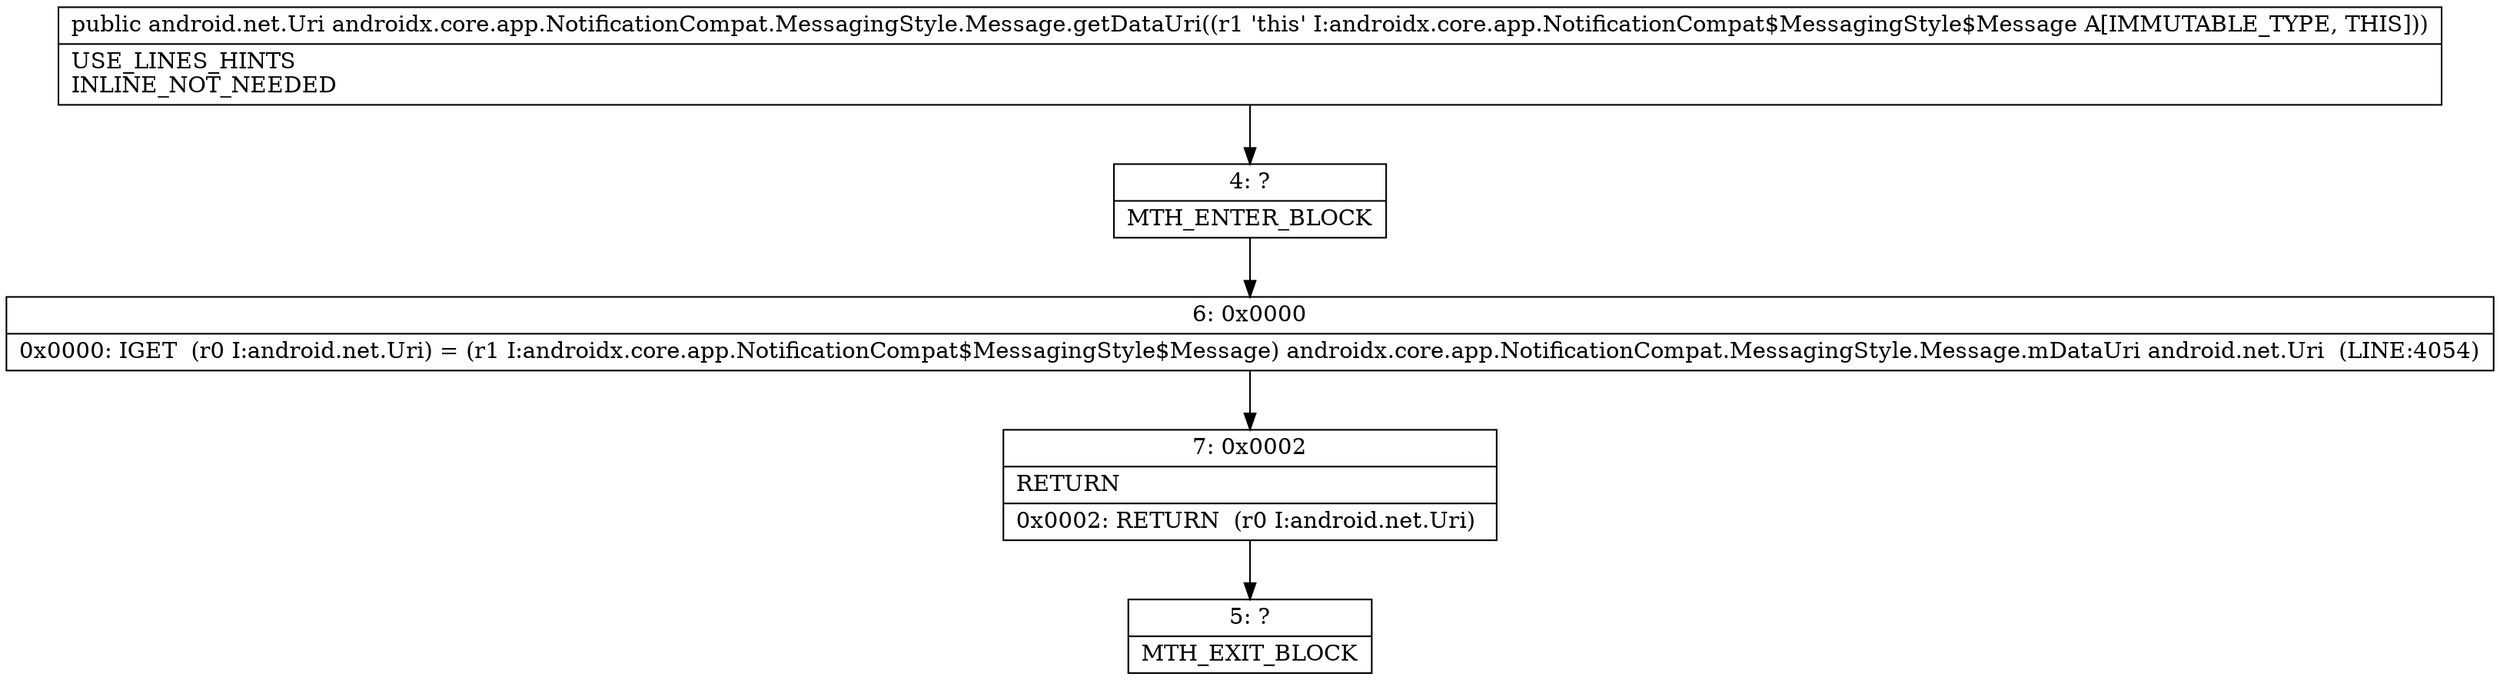 digraph "CFG forandroidx.core.app.NotificationCompat.MessagingStyle.Message.getDataUri()Landroid\/net\/Uri;" {
Node_4 [shape=record,label="{4\:\ ?|MTH_ENTER_BLOCK\l}"];
Node_6 [shape=record,label="{6\:\ 0x0000|0x0000: IGET  (r0 I:android.net.Uri) = (r1 I:androidx.core.app.NotificationCompat$MessagingStyle$Message) androidx.core.app.NotificationCompat.MessagingStyle.Message.mDataUri android.net.Uri  (LINE:4054)\l}"];
Node_7 [shape=record,label="{7\:\ 0x0002|RETURN\l|0x0002: RETURN  (r0 I:android.net.Uri) \l}"];
Node_5 [shape=record,label="{5\:\ ?|MTH_EXIT_BLOCK\l}"];
MethodNode[shape=record,label="{public android.net.Uri androidx.core.app.NotificationCompat.MessagingStyle.Message.getDataUri((r1 'this' I:androidx.core.app.NotificationCompat$MessagingStyle$Message A[IMMUTABLE_TYPE, THIS]))  | USE_LINES_HINTS\lINLINE_NOT_NEEDED\l}"];
MethodNode -> Node_4;Node_4 -> Node_6;
Node_6 -> Node_7;
Node_7 -> Node_5;
}

